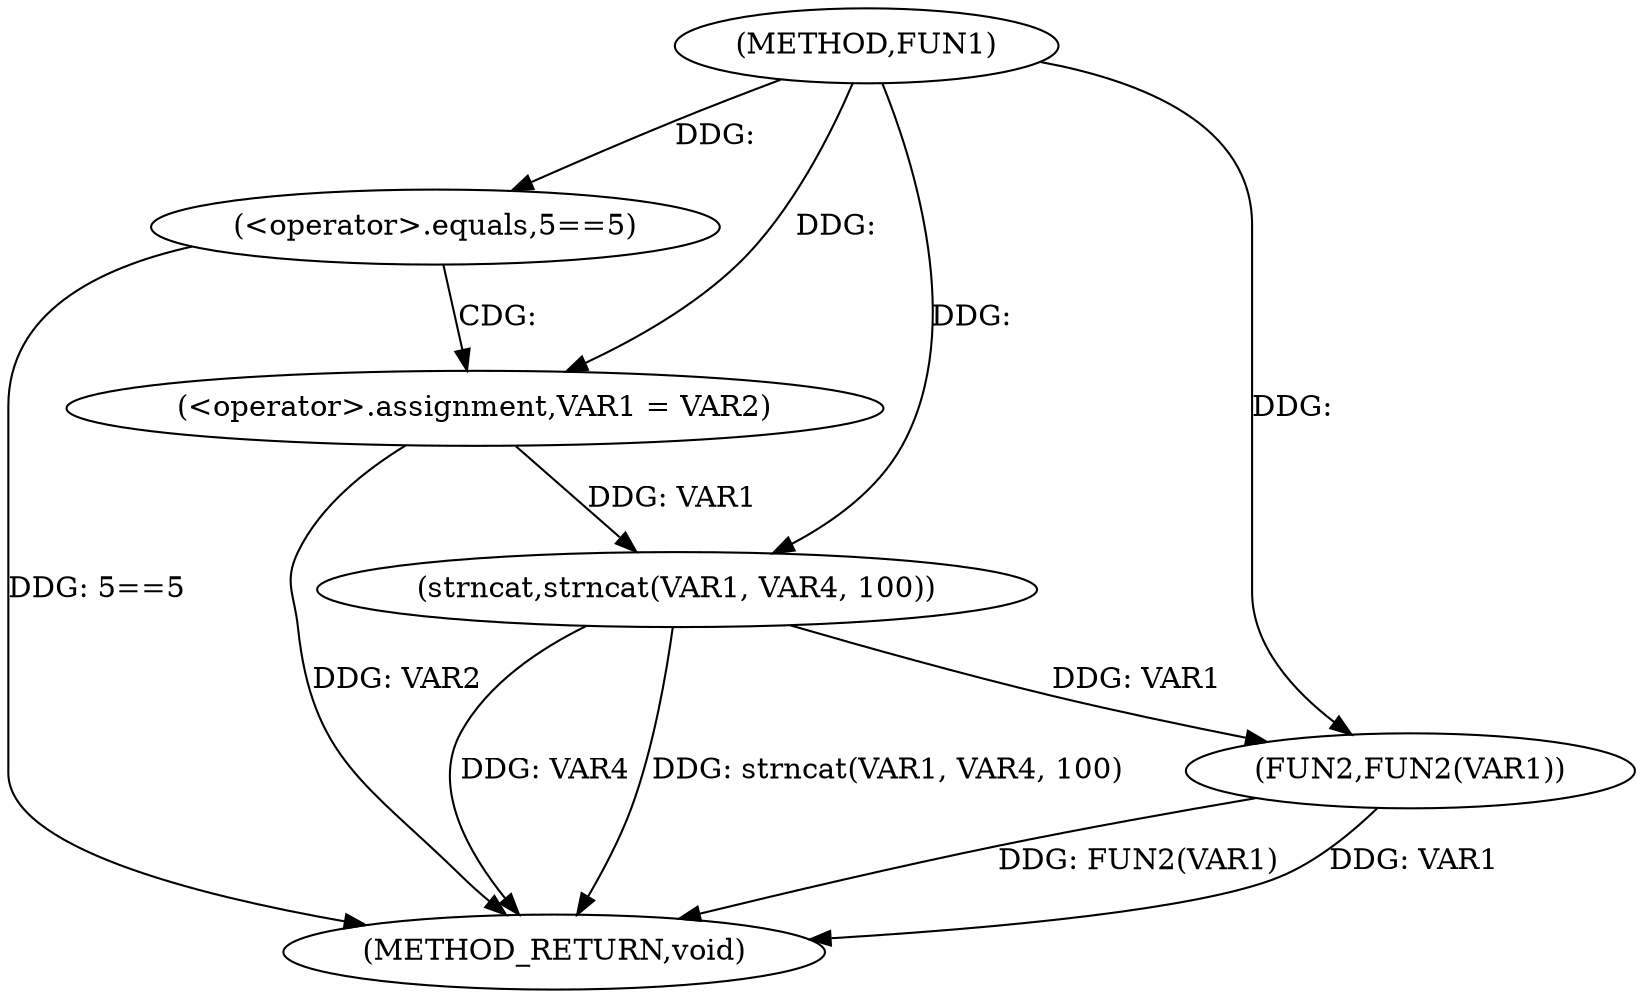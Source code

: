 digraph FUN1 {  
"1000100" [label = "(METHOD,FUN1)" ]
"1000121" [label = "(METHOD_RETURN,void)" ]
"1000106" [label = "(<operator>.equals,5==5)" ]
"1000110" [label = "(<operator>.assignment,VAR1 = VAR2)" ]
"1000115" [label = "(strncat,strncat(VAR1, VAR4, 100))" ]
"1000119" [label = "(FUN2,FUN2(VAR1))" ]
  "1000115" -> "1000121"  [ label = "DDG: VAR4"] 
  "1000115" -> "1000121"  [ label = "DDG: strncat(VAR1, VAR4, 100)"] 
  "1000110" -> "1000121"  [ label = "DDG: VAR2"] 
  "1000119" -> "1000121"  [ label = "DDG: FUN2(VAR1)"] 
  "1000106" -> "1000121"  [ label = "DDG: 5==5"] 
  "1000119" -> "1000121"  [ label = "DDG: VAR1"] 
  "1000100" -> "1000106"  [ label = "DDG: "] 
  "1000100" -> "1000110"  [ label = "DDG: "] 
  "1000110" -> "1000115"  [ label = "DDG: VAR1"] 
  "1000100" -> "1000115"  [ label = "DDG: "] 
  "1000115" -> "1000119"  [ label = "DDG: VAR1"] 
  "1000100" -> "1000119"  [ label = "DDG: "] 
  "1000106" -> "1000110"  [ label = "CDG: "] 
}
